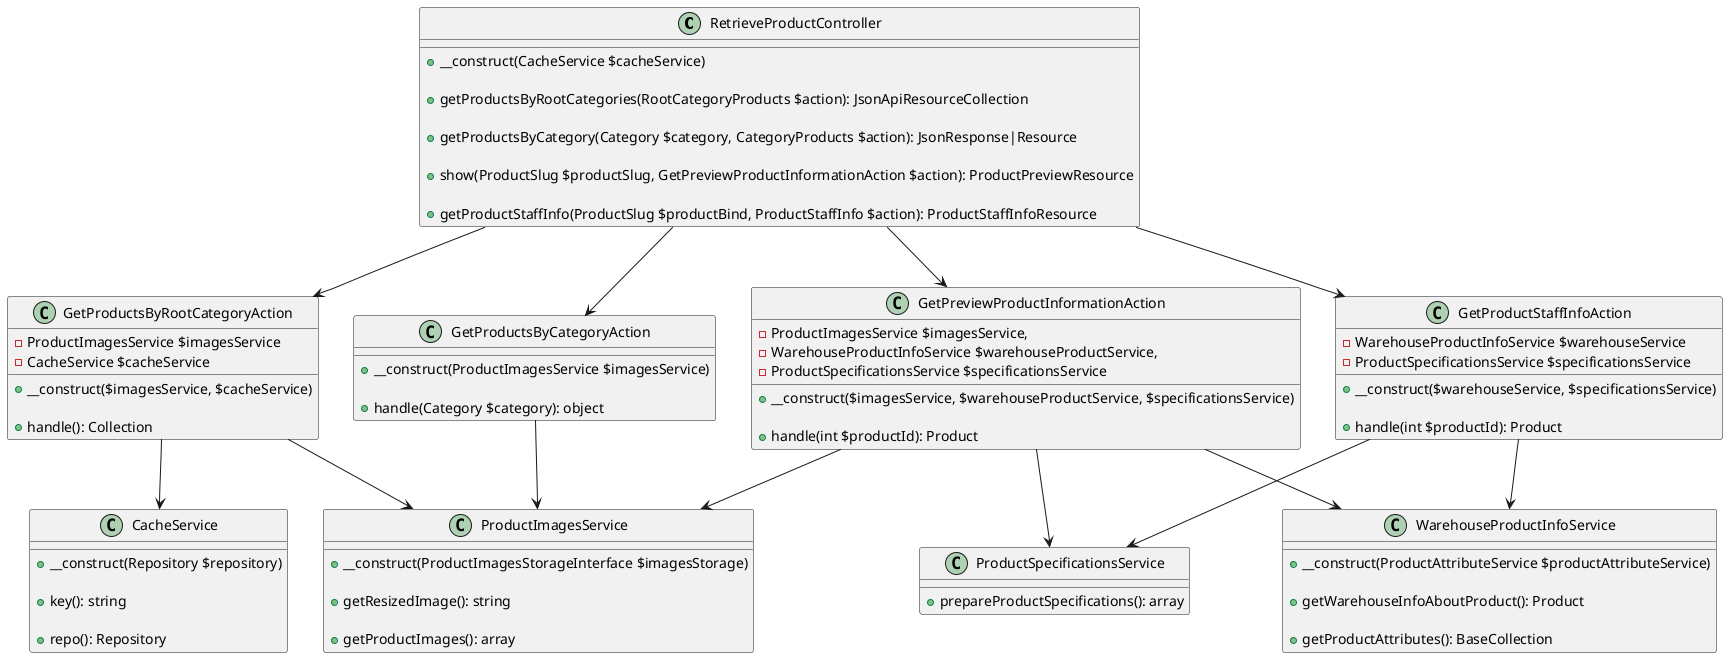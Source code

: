 @startuml

class RetrieveProductController {
    + __construct(CacheService $cacheService)

    + getProductsByRootCategories(RootCategoryProducts $action): JsonApiResourceCollection

    + getProductsByCategory(Category $category, CategoryProducts $action): JsonResponse|Resource

    + show(ProductSlug $productSlug, GetPreviewProductInformationAction $action): ProductPreviewResource

    + getProductStaffInfo(ProductSlug $productBind, ProductStaffInfo $action): ProductStaffInfoResource
}

class CacheService {
    + __construct(Repository $repository)

    + key(): string

    + repo(): Repository
}

class GetProductsByRootCategoryAction {
    - ProductImagesService $imagesService
    - CacheService $cacheService

    + __construct($imagesService, $cacheService)

    + handle(): Collection
}

class GetProductsByCategoryAction {
    + __construct(ProductImagesService $imagesService)

    + handle(Category $category): object
}

class GetPreviewProductInformationAction {
    - ProductImagesService $imagesService,
    - WarehouseProductInfoService $warehouseProductService,
    - ProductSpecificationsService $specificationsService

    + __construct($imagesService, $warehouseProductService, $specificationsService)

    + handle(int $productId): Product
}

class GetProductStaffInfoAction {
    - WarehouseProductInfoService $warehouseService
    - ProductSpecificationsService $specificationsService

    + __construct($warehouseService, $specificationsService)

    + handle(int $productId): Product
}

class ProductSpecificationsService {
    + prepareProductSpecifications(): array
}

class WarehouseProductInfoService {
    + __construct(ProductAttributeService $productAttributeService)

    + getWarehouseInfoAboutProduct(): Product

    + getProductAttributes(): BaseCollection
}

class ProductImagesService {
    + __construct(ProductImagesStorageInterface $imagesStorage)

    + getResizedImage(): string

    + getProductImages(): array
}

RetrieveProductController --> GetPreviewProductInformationAction
RetrieveProductController --> GetProductsByCategoryAction
RetrieveProductController --> GetProductStaffInfoAction
RetrieveProductController --> GetProductsByRootCategoryAction

GetProductsByRootCategoryAction --> ProductImagesService
GetProductsByRootCategoryAction --> CacheService

GetProductsByCategoryAction --> ProductImagesService

GetPreviewProductInformationAction --> ProductImagesService
GetPreviewProductInformationAction --> WarehouseProductInfoService
GetPreviewProductInformationAction --> ProductSpecificationsService

GetProductStaffInfoAction --> WarehouseProductInfoService
GetProductStaffInfoAction --> ProductSpecificationsService
@enduml